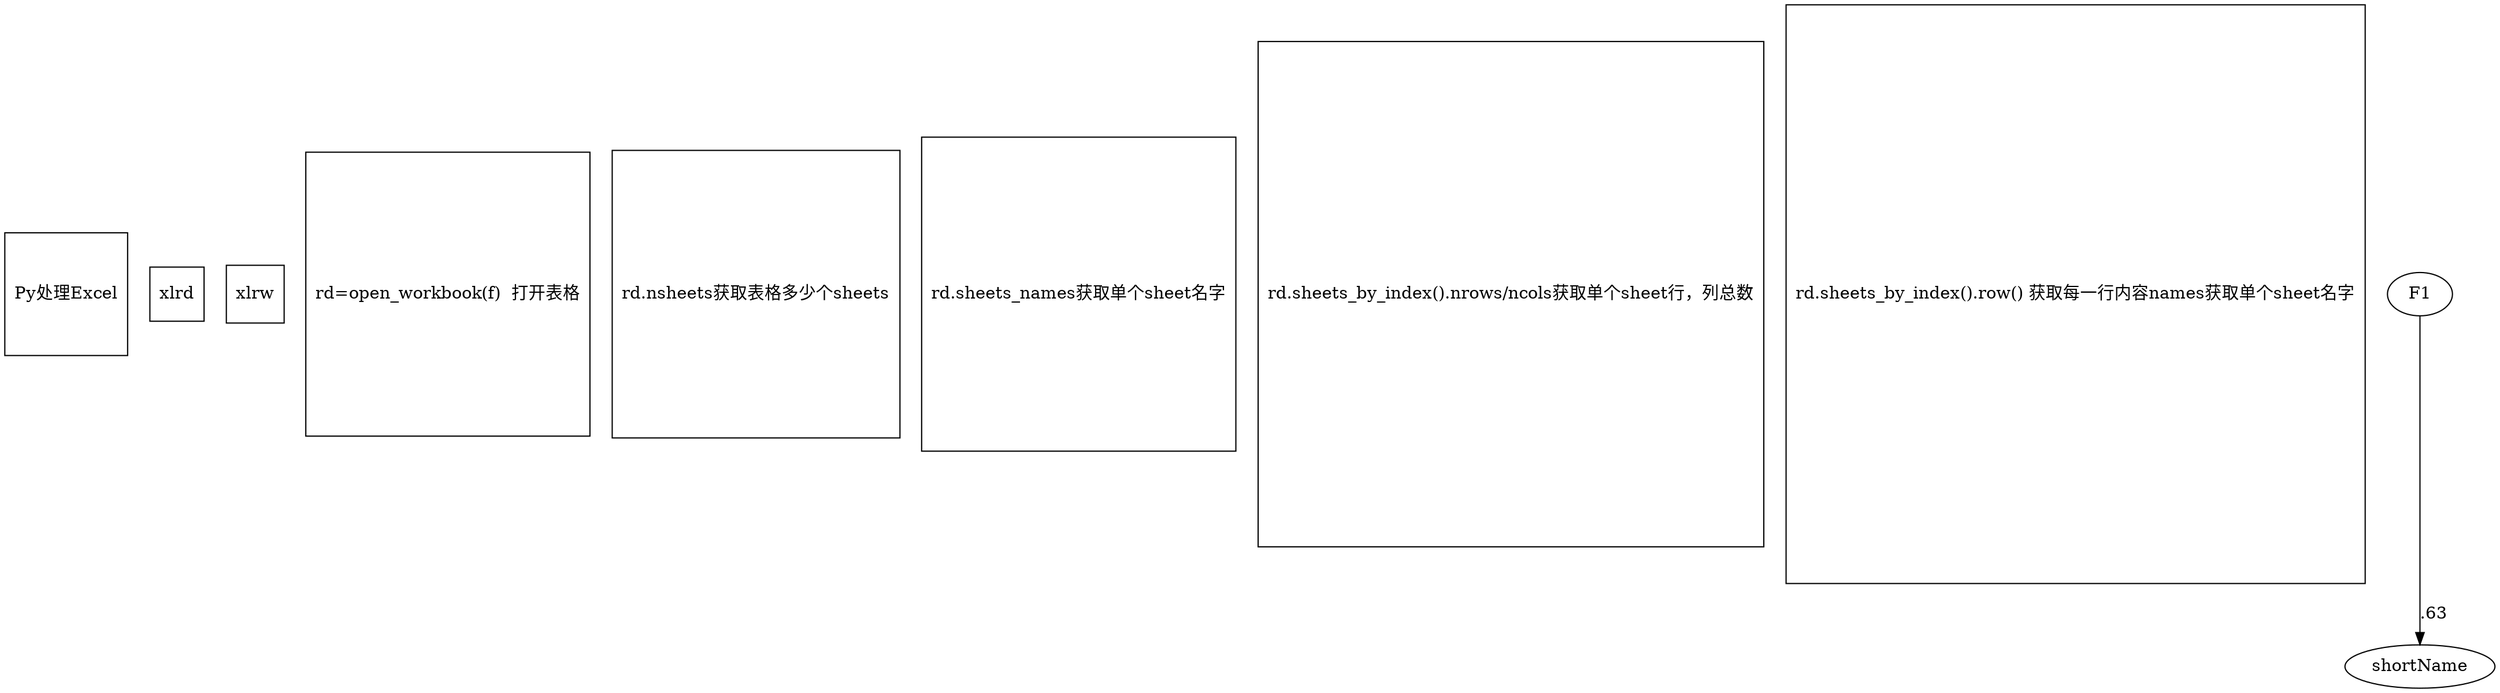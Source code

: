 digraph G {
    splines="TRUE";

    /* Entities */
     0 [label="Py处理Excel", shape="square"]
     1 [label="xlrd", shape="square"]
     2 [label="xlrw", shape="square"]
     31 [label="rd=open_workbook(f)  打开表格", shape="square"]
     32 [label="rd.nsheets获取表格多少个sheets",shape="square"]
     33 [label="rd.sheets_names获取单个sheet名字",shape="square"] 
     34 [label="rd.sheets_by_index().nrows/ncols获取单个sheet行，列总数",shape="square"] 
     35 [label="rd.sheets_by_index().row() 获取每一行内容names获取单个sheet名字",shape="square"] 
    /* Relationships */
    F1 -> shortName[label=".63"]

    /* Ranks */
    { rank=same; shortName; };
}


